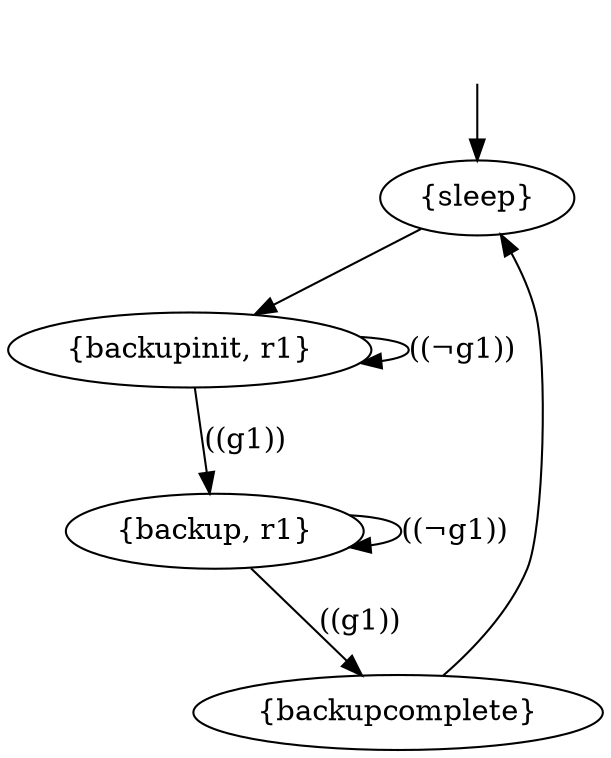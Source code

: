 digraph graphname {
        _init [style="invis"];
        _init -> s0[label=""];
        s0[label="{sleep}"];
        s1[label="{backupinit, r1}"];
        s2[label="{backup, r1}"];
        s3[label="{backupcomplete}"];
        s0 -> s1 [label=""];
        s1 -> s1 [label="((¬g1))"];
        s1 -> s2 [label="((g1))"];
        s2 -> s2 [label="((¬g1))"];
        s2 -> s3 [label="((g1))"];
        s3 -> s0 [label=""];
}

